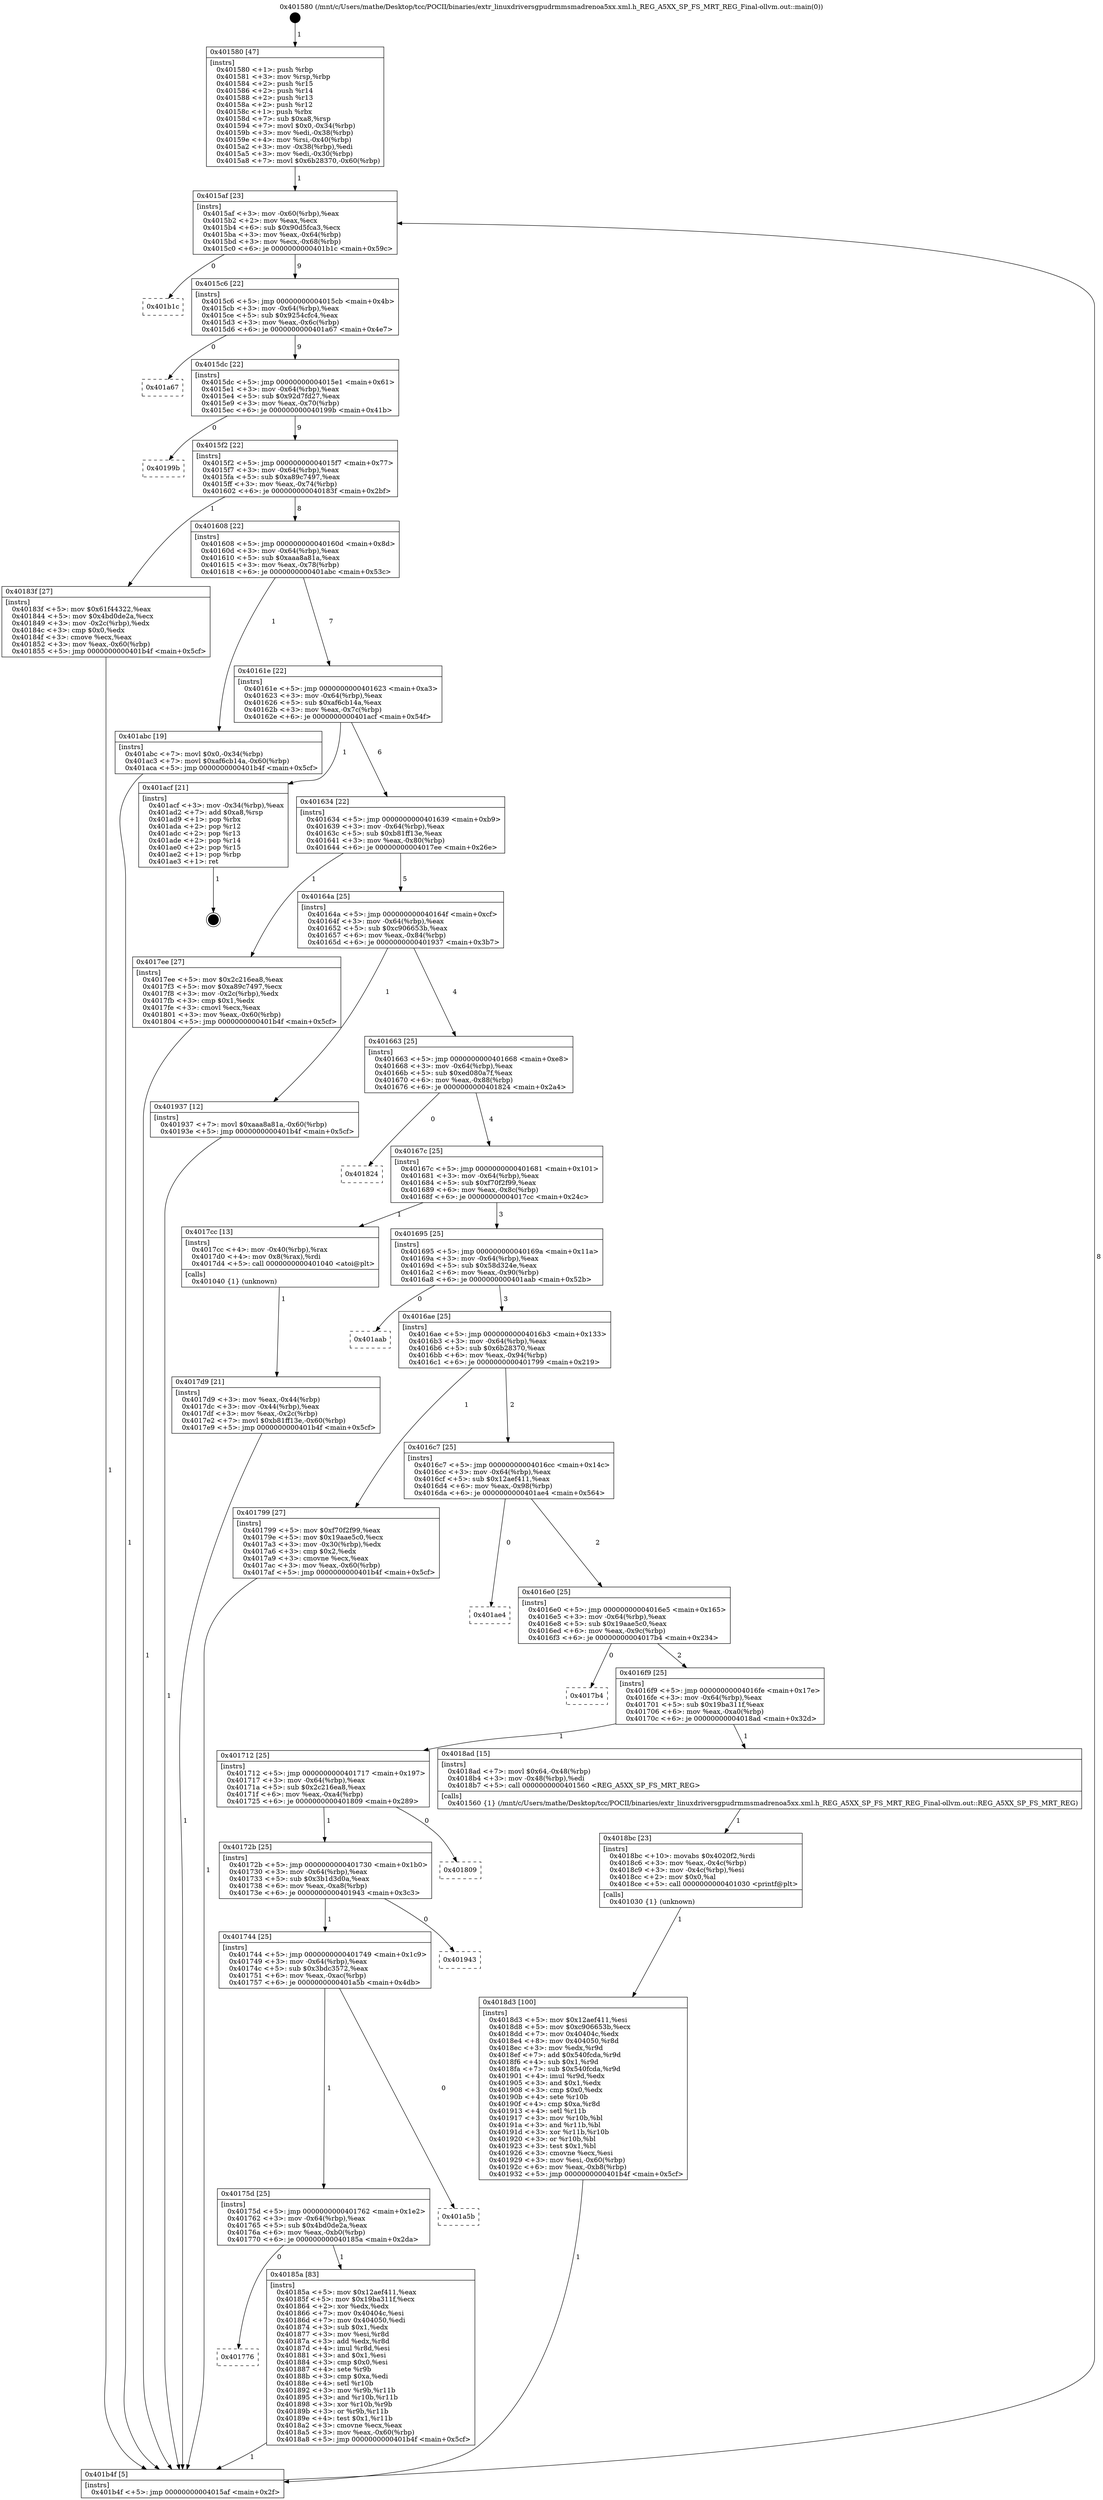 digraph "0x401580" {
  label = "0x401580 (/mnt/c/Users/mathe/Desktop/tcc/POCII/binaries/extr_linuxdriversgpudrmmsmadrenoa5xx.xml.h_REG_A5XX_SP_FS_MRT_REG_Final-ollvm.out::main(0))"
  labelloc = "t"
  node[shape=record]

  Entry [label="",width=0.3,height=0.3,shape=circle,fillcolor=black,style=filled]
  "0x4015af" [label="{
     0x4015af [23]\l
     | [instrs]\l
     &nbsp;&nbsp;0x4015af \<+3\>: mov -0x60(%rbp),%eax\l
     &nbsp;&nbsp;0x4015b2 \<+2\>: mov %eax,%ecx\l
     &nbsp;&nbsp;0x4015b4 \<+6\>: sub $0x90d5fca3,%ecx\l
     &nbsp;&nbsp;0x4015ba \<+3\>: mov %eax,-0x64(%rbp)\l
     &nbsp;&nbsp;0x4015bd \<+3\>: mov %ecx,-0x68(%rbp)\l
     &nbsp;&nbsp;0x4015c0 \<+6\>: je 0000000000401b1c \<main+0x59c\>\l
  }"]
  "0x401b1c" [label="{
     0x401b1c\l
  }", style=dashed]
  "0x4015c6" [label="{
     0x4015c6 [22]\l
     | [instrs]\l
     &nbsp;&nbsp;0x4015c6 \<+5\>: jmp 00000000004015cb \<main+0x4b\>\l
     &nbsp;&nbsp;0x4015cb \<+3\>: mov -0x64(%rbp),%eax\l
     &nbsp;&nbsp;0x4015ce \<+5\>: sub $0x9254cfc4,%eax\l
     &nbsp;&nbsp;0x4015d3 \<+3\>: mov %eax,-0x6c(%rbp)\l
     &nbsp;&nbsp;0x4015d6 \<+6\>: je 0000000000401a67 \<main+0x4e7\>\l
  }"]
  Exit [label="",width=0.3,height=0.3,shape=circle,fillcolor=black,style=filled,peripheries=2]
  "0x401a67" [label="{
     0x401a67\l
  }", style=dashed]
  "0x4015dc" [label="{
     0x4015dc [22]\l
     | [instrs]\l
     &nbsp;&nbsp;0x4015dc \<+5\>: jmp 00000000004015e1 \<main+0x61\>\l
     &nbsp;&nbsp;0x4015e1 \<+3\>: mov -0x64(%rbp),%eax\l
     &nbsp;&nbsp;0x4015e4 \<+5\>: sub $0x92d7fd27,%eax\l
     &nbsp;&nbsp;0x4015e9 \<+3\>: mov %eax,-0x70(%rbp)\l
     &nbsp;&nbsp;0x4015ec \<+6\>: je 000000000040199b \<main+0x41b\>\l
  }"]
  "0x4018d3" [label="{
     0x4018d3 [100]\l
     | [instrs]\l
     &nbsp;&nbsp;0x4018d3 \<+5\>: mov $0x12aef411,%esi\l
     &nbsp;&nbsp;0x4018d8 \<+5\>: mov $0xc906653b,%ecx\l
     &nbsp;&nbsp;0x4018dd \<+7\>: mov 0x40404c,%edx\l
     &nbsp;&nbsp;0x4018e4 \<+8\>: mov 0x404050,%r8d\l
     &nbsp;&nbsp;0x4018ec \<+3\>: mov %edx,%r9d\l
     &nbsp;&nbsp;0x4018ef \<+7\>: add $0x540fcda,%r9d\l
     &nbsp;&nbsp;0x4018f6 \<+4\>: sub $0x1,%r9d\l
     &nbsp;&nbsp;0x4018fa \<+7\>: sub $0x540fcda,%r9d\l
     &nbsp;&nbsp;0x401901 \<+4\>: imul %r9d,%edx\l
     &nbsp;&nbsp;0x401905 \<+3\>: and $0x1,%edx\l
     &nbsp;&nbsp;0x401908 \<+3\>: cmp $0x0,%edx\l
     &nbsp;&nbsp;0x40190b \<+4\>: sete %r10b\l
     &nbsp;&nbsp;0x40190f \<+4\>: cmp $0xa,%r8d\l
     &nbsp;&nbsp;0x401913 \<+4\>: setl %r11b\l
     &nbsp;&nbsp;0x401917 \<+3\>: mov %r10b,%bl\l
     &nbsp;&nbsp;0x40191a \<+3\>: and %r11b,%bl\l
     &nbsp;&nbsp;0x40191d \<+3\>: xor %r11b,%r10b\l
     &nbsp;&nbsp;0x401920 \<+3\>: or %r10b,%bl\l
     &nbsp;&nbsp;0x401923 \<+3\>: test $0x1,%bl\l
     &nbsp;&nbsp;0x401926 \<+3\>: cmovne %ecx,%esi\l
     &nbsp;&nbsp;0x401929 \<+3\>: mov %esi,-0x60(%rbp)\l
     &nbsp;&nbsp;0x40192c \<+6\>: mov %eax,-0xb8(%rbp)\l
     &nbsp;&nbsp;0x401932 \<+5\>: jmp 0000000000401b4f \<main+0x5cf\>\l
  }"]
  "0x40199b" [label="{
     0x40199b\l
  }", style=dashed]
  "0x4015f2" [label="{
     0x4015f2 [22]\l
     | [instrs]\l
     &nbsp;&nbsp;0x4015f2 \<+5\>: jmp 00000000004015f7 \<main+0x77\>\l
     &nbsp;&nbsp;0x4015f7 \<+3\>: mov -0x64(%rbp),%eax\l
     &nbsp;&nbsp;0x4015fa \<+5\>: sub $0xa89c7497,%eax\l
     &nbsp;&nbsp;0x4015ff \<+3\>: mov %eax,-0x74(%rbp)\l
     &nbsp;&nbsp;0x401602 \<+6\>: je 000000000040183f \<main+0x2bf\>\l
  }"]
  "0x4018bc" [label="{
     0x4018bc [23]\l
     | [instrs]\l
     &nbsp;&nbsp;0x4018bc \<+10\>: movabs $0x4020f2,%rdi\l
     &nbsp;&nbsp;0x4018c6 \<+3\>: mov %eax,-0x4c(%rbp)\l
     &nbsp;&nbsp;0x4018c9 \<+3\>: mov -0x4c(%rbp),%esi\l
     &nbsp;&nbsp;0x4018cc \<+2\>: mov $0x0,%al\l
     &nbsp;&nbsp;0x4018ce \<+5\>: call 0000000000401030 \<printf@plt\>\l
     | [calls]\l
     &nbsp;&nbsp;0x401030 \{1\} (unknown)\l
  }"]
  "0x40183f" [label="{
     0x40183f [27]\l
     | [instrs]\l
     &nbsp;&nbsp;0x40183f \<+5\>: mov $0x61f44322,%eax\l
     &nbsp;&nbsp;0x401844 \<+5\>: mov $0x4bd0de2a,%ecx\l
     &nbsp;&nbsp;0x401849 \<+3\>: mov -0x2c(%rbp),%edx\l
     &nbsp;&nbsp;0x40184c \<+3\>: cmp $0x0,%edx\l
     &nbsp;&nbsp;0x40184f \<+3\>: cmove %ecx,%eax\l
     &nbsp;&nbsp;0x401852 \<+3\>: mov %eax,-0x60(%rbp)\l
     &nbsp;&nbsp;0x401855 \<+5\>: jmp 0000000000401b4f \<main+0x5cf\>\l
  }"]
  "0x401608" [label="{
     0x401608 [22]\l
     | [instrs]\l
     &nbsp;&nbsp;0x401608 \<+5\>: jmp 000000000040160d \<main+0x8d\>\l
     &nbsp;&nbsp;0x40160d \<+3\>: mov -0x64(%rbp),%eax\l
     &nbsp;&nbsp;0x401610 \<+5\>: sub $0xaaa8a81a,%eax\l
     &nbsp;&nbsp;0x401615 \<+3\>: mov %eax,-0x78(%rbp)\l
     &nbsp;&nbsp;0x401618 \<+6\>: je 0000000000401abc \<main+0x53c\>\l
  }"]
  "0x401776" [label="{
     0x401776\l
  }", style=dashed]
  "0x401abc" [label="{
     0x401abc [19]\l
     | [instrs]\l
     &nbsp;&nbsp;0x401abc \<+7\>: movl $0x0,-0x34(%rbp)\l
     &nbsp;&nbsp;0x401ac3 \<+7\>: movl $0xaf6cb14a,-0x60(%rbp)\l
     &nbsp;&nbsp;0x401aca \<+5\>: jmp 0000000000401b4f \<main+0x5cf\>\l
  }"]
  "0x40161e" [label="{
     0x40161e [22]\l
     | [instrs]\l
     &nbsp;&nbsp;0x40161e \<+5\>: jmp 0000000000401623 \<main+0xa3\>\l
     &nbsp;&nbsp;0x401623 \<+3\>: mov -0x64(%rbp),%eax\l
     &nbsp;&nbsp;0x401626 \<+5\>: sub $0xaf6cb14a,%eax\l
     &nbsp;&nbsp;0x40162b \<+3\>: mov %eax,-0x7c(%rbp)\l
     &nbsp;&nbsp;0x40162e \<+6\>: je 0000000000401acf \<main+0x54f\>\l
  }"]
  "0x40185a" [label="{
     0x40185a [83]\l
     | [instrs]\l
     &nbsp;&nbsp;0x40185a \<+5\>: mov $0x12aef411,%eax\l
     &nbsp;&nbsp;0x40185f \<+5\>: mov $0x19ba311f,%ecx\l
     &nbsp;&nbsp;0x401864 \<+2\>: xor %edx,%edx\l
     &nbsp;&nbsp;0x401866 \<+7\>: mov 0x40404c,%esi\l
     &nbsp;&nbsp;0x40186d \<+7\>: mov 0x404050,%edi\l
     &nbsp;&nbsp;0x401874 \<+3\>: sub $0x1,%edx\l
     &nbsp;&nbsp;0x401877 \<+3\>: mov %esi,%r8d\l
     &nbsp;&nbsp;0x40187a \<+3\>: add %edx,%r8d\l
     &nbsp;&nbsp;0x40187d \<+4\>: imul %r8d,%esi\l
     &nbsp;&nbsp;0x401881 \<+3\>: and $0x1,%esi\l
     &nbsp;&nbsp;0x401884 \<+3\>: cmp $0x0,%esi\l
     &nbsp;&nbsp;0x401887 \<+4\>: sete %r9b\l
     &nbsp;&nbsp;0x40188b \<+3\>: cmp $0xa,%edi\l
     &nbsp;&nbsp;0x40188e \<+4\>: setl %r10b\l
     &nbsp;&nbsp;0x401892 \<+3\>: mov %r9b,%r11b\l
     &nbsp;&nbsp;0x401895 \<+3\>: and %r10b,%r11b\l
     &nbsp;&nbsp;0x401898 \<+3\>: xor %r10b,%r9b\l
     &nbsp;&nbsp;0x40189b \<+3\>: or %r9b,%r11b\l
     &nbsp;&nbsp;0x40189e \<+4\>: test $0x1,%r11b\l
     &nbsp;&nbsp;0x4018a2 \<+3\>: cmovne %ecx,%eax\l
     &nbsp;&nbsp;0x4018a5 \<+3\>: mov %eax,-0x60(%rbp)\l
     &nbsp;&nbsp;0x4018a8 \<+5\>: jmp 0000000000401b4f \<main+0x5cf\>\l
  }"]
  "0x401acf" [label="{
     0x401acf [21]\l
     | [instrs]\l
     &nbsp;&nbsp;0x401acf \<+3\>: mov -0x34(%rbp),%eax\l
     &nbsp;&nbsp;0x401ad2 \<+7\>: add $0xa8,%rsp\l
     &nbsp;&nbsp;0x401ad9 \<+1\>: pop %rbx\l
     &nbsp;&nbsp;0x401ada \<+2\>: pop %r12\l
     &nbsp;&nbsp;0x401adc \<+2\>: pop %r13\l
     &nbsp;&nbsp;0x401ade \<+2\>: pop %r14\l
     &nbsp;&nbsp;0x401ae0 \<+2\>: pop %r15\l
     &nbsp;&nbsp;0x401ae2 \<+1\>: pop %rbp\l
     &nbsp;&nbsp;0x401ae3 \<+1\>: ret\l
  }"]
  "0x401634" [label="{
     0x401634 [22]\l
     | [instrs]\l
     &nbsp;&nbsp;0x401634 \<+5\>: jmp 0000000000401639 \<main+0xb9\>\l
     &nbsp;&nbsp;0x401639 \<+3\>: mov -0x64(%rbp),%eax\l
     &nbsp;&nbsp;0x40163c \<+5\>: sub $0xb81ff13e,%eax\l
     &nbsp;&nbsp;0x401641 \<+3\>: mov %eax,-0x80(%rbp)\l
     &nbsp;&nbsp;0x401644 \<+6\>: je 00000000004017ee \<main+0x26e\>\l
  }"]
  "0x40175d" [label="{
     0x40175d [25]\l
     | [instrs]\l
     &nbsp;&nbsp;0x40175d \<+5\>: jmp 0000000000401762 \<main+0x1e2\>\l
     &nbsp;&nbsp;0x401762 \<+3\>: mov -0x64(%rbp),%eax\l
     &nbsp;&nbsp;0x401765 \<+5\>: sub $0x4bd0de2a,%eax\l
     &nbsp;&nbsp;0x40176a \<+6\>: mov %eax,-0xb0(%rbp)\l
     &nbsp;&nbsp;0x401770 \<+6\>: je 000000000040185a \<main+0x2da\>\l
  }"]
  "0x4017ee" [label="{
     0x4017ee [27]\l
     | [instrs]\l
     &nbsp;&nbsp;0x4017ee \<+5\>: mov $0x2c216ea8,%eax\l
     &nbsp;&nbsp;0x4017f3 \<+5\>: mov $0xa89c7497,%ecx\l
     &nbsp;&nbsp;0x4017f8 \<+3\>: mov -0x2c(%rbp),%edx\l
     &nbsp;&nbsp;0x4017fb \<+3\>: cmp $0x1,%edx\l
     &nbsp;&nbsp;0x4017fe \<+3\>: cmovl %ecx,%eax\l
     &nbsp;&nbsp;0x401801 \<+3\>: mov %eax,-0x60(%rbp)\l
     &nbsp;&nbsp;0x401804 \<+5\>: jmp 0000000000401b4f \<main+0x5cf\>\l
  }"]
  "0x40164a" [label="{
     0x40164a [25]\l
     | [instrs]\l
     &nbsp;&nbsp;0x40164a \<+5\>: jmp 000000000040164f \<main+0xcf\>\l
     &nbsp;&nbsp;0x40164f \<+3\>: mov -0x64(%rbp),%eax\l
     &nbsp;&nbsp;0x401652 \<+5\>: sub $0xc906653b,%eax\l
     &nbsp;&nbsp;0x401657 \<+6\>: mov %eax,-0x84(%rbp)\l
     &nbsp;&nbsp;0x40165d \<+6\>: je 0000000000401937 \<main+0x3b7\>\l
  }"]
  "0x401a5b" [label="{
     0x401a5b\l
  }", style=dashed]
  "0x401937" [label="{
     0x401937 [12]\l
     | [instrs]\l
     &nbsp;&nbsp;0x401937 \<+7\>: movl $0xaaa8a81a,-0x60(%rbp)\l
     &nbsp;&nbsp;0x40193e \<+5\>: jmp 0000000000401b4f \<main+0x5cf\>\l
  }"]
  "0x401663" [label="{
     0x401663 [25]\l
     | [instrs]\l
     &nbsp;&nbsp;0x401663 \<+5\>: jmp 0000000000401668 \<main+0xe8\>\l
     &nbsp;&nbsp;0x401668 \<+3\>: mov -0x64(%rbp),%eax\l
     &nbsp;&nbsp;0x40166b \<+5\>: sub $0xed080a7f,%eax\l
     &nbsp;&nbsp;0x401670 \<+6\>: mov %eax,-0x88(%rbp)\l
     &nbsp;&nbsp;0x401676 \<+6\>: je 0000000000401824 \<main+0x2a4\>\l
  }"]
  "0x401744" [label="{
     0x401744 [25]\l
     | [instrs]\l
     &nbsp;&nbsp;0x401744 \<+5\>: jmp 0000000000401749 \<main+0x1c9\>\l
     &nbsp;&nbsp;0x401749 \<+3\>: mov -0x64(%rbp),%eax\l
     &nbsp;&nbsp;0x40174c \<+5\>: sub $0x3bdc3572,%eax\l
     &nbsp;&nbsp;0x401751 \<+6\>: mov %eax,-0xac(%rbp)\l
     &nbsp;&nbsp;0x401757 \<+6\>: je 0000000000401a5b \<main+0x4db\>\l
  }"]
  "0x401824" [label="{
     0x401824\l
  }", style=dashed]
  "0x40167c" [label="{
     0x40167c [25]\l
     | [instrs]\l
     &nbsp;&nbsp;0x40167c \<+5\>: jmp 0000000000401681 \<main+0x101\>\l
     &nbsp;&nbsp;0x401681 \<+3\>: mov -0x64(%rbp),%eax\l
     &nbsp;&nbsp;0x401684 \<+5\>: sub $0xf70f2f99,%eax\l
     &nbsp;&nbsp;0x401689 \<+6\>: mov %eax,-0x8c(%rbp)\l
     &nbsp;&nbsp;0x40168f \<+6\>: je 00000000004017cc \<main+0x24c\>\l
  }"]
  "0x401943" [label="{
     0x401943\l
  }", style=dashed]
  "0x4017cc" [label="{
     0x4017cc [13]\l
     | [instrs]\l
     &nbsp;&nbsp;0x4017cc \<+4\>: mov -0x40(%rbp),%rax\l
     &nbsp;&nbsp;0x4017d0 \<+4\>: mov 0x8(%rax),%rdi\l
     &nbsp;&nbsp;0x4017d4 \<+5\>: call 0000000000401040 \<atoi@plt\>\l
     | [calls]\l
     &nbsp;&nbsp;0x401040 \{1\} (unknown)\l
  }"]
  "0x401695" [label="{
     0x401695 [25]\l
     | [instrs]\l
     &nbsp;&nbsp;0x401695 \<+5\>: jmp 000000000040169a \<main+0x11a\>\l
     &nbsp;&nbsp;0x40169a \<+3\>: mov -0x64(%rbp),%eax\l
     &nbsp;&nbsp;0x40169d \<+5\>: sub $0x58d324e,%eax\l
     &nbsp;&nbsp;0x4016a2 \<+6\>: mov %eax,-0x90(%rbp)\l
     &nbsp;&nbsp;0x4016a8 \<+6\>: je 0000000000401aab \<main+0x52b\>\l
  }"]
  "0x40172b" [label="{
     0x40172b [25]\l
     | [instrs]\l
     &nbsp;&nbsp;0x40172b \<+5\>: jmp 0000000000401730 \<main+0x1b0\>\l
     &nbsp;&nbsp;0x401730 \<+3\>: mov -0x64(%rbp),%eax\l
     &nbsp;&nbsp;0x401733 \<+5\>: sub $0x3b1d3d0a,%eax\l
     &nbsp;&nbsp;0x401738 \<+6\>: mov %eax,-0xa8(%rbp)\l
     &nbsp;&nbsp;0x40173e \<+6\>: je 0000000000401943 \<main+0x3c3\>\l
  }"]
  "0x401aab" [label="{
     0x401aab\l
  }", style=dashed]
  "0x4016ae" [label="{
     0x4016ae [25]\l
     | [instrs]\l
     &nbsp;&nbsp;0x4016ae \<+5\>: jmp 00000000004016b3 \<main+0x133\>\l
     &nbsp;&nbsp;0x4016b3 \<+3\>: mov -0x64(%rbp),%eax\l
     &nbsp;&nbsp;0x4016b6 \<+5\>: sub $0x6b28370,%eax\l
     &nbsp;&nbsp;0x4016bb \<+6\>: mov %eax,-0x94(%rbp)\l
     &nbsp;&nbsp;0x4016c1 \<+6\>: je 0000000000401799 \<main+0x219\>\l
  }"]
  "0x401809" [label="{
     0x401809\l
  }", style=dashed]
  "0x401799" [label="{
     0x401799 [27]\l
     | [instrs]\l
     &nbsp;&nbsp;0x401799 \<+5\>: mov $0xf70f2f99,%eax\l
     &nbsp;&nbsp;0x40179e \<+5\>: mov $0x19aae5c0,%ecx\l
     &nbsp;&nbsp;0x4017a3 \<+3\>: mov -0x30(%rbp),%edx\l
     &nbsp;&nbsp;0x4017a6 \<+3\>: cmp $0x2,%edx\l
     &nbsp;&nbsp;0x4017a9 \<+3\>: cmovne %ecx,%eax\l
     &nbsp;&nbsp;0x4017ac \<+3\>: mov %eax,-0x60(%rbp)\l
     &nbsp;&nbsp;0x4017af \<+5\>: jmp 0000000000401b4f \<main+0x5cf\>\l
  }"]
  "0x4016c7" [label="{
     0x4016c7 [25]\l
     | [instrs]\l
     &nbsp;&nbsp;0x4016c7 \<+5\>: jmp 00000000004016cc \<main+0x14c\>\l
     &nbsp;&nbsp;0x4016cc \<+3\>: mov -0x64(%rbp),%eax\l
     &nbsp;&nbsp;0x4016cf \<+5\>: sub $0x12aef411,%eax\l
     &nbsp;&nbsp;0x4016d4 \<+6\>: mov %eax,-0x98(%rbp)\l
     &nbsp;&nbsp;0x4016da \<+6\>: je 0000000000401ae4 \<main+0x564\>\l
  }"]
  "0x401b4f" [label="{
     0x401b4f [5]\l
     | [instrs]\l
     &nbsp;&nbsp;0x401b4f \<+5\>: jmp 00000000004015af \<main+0x2f\>\l
  }"]
  "0x401580" [label="{
     0x401580 [47]\l
     | [instrs]\l
     &nbsp;&nbsp;0x401580 \<+1\>: push %rbp\l
     &nbsp;&nbsp;0x401581 \<+3\>: mov %rsp,%rbp\l
     &nbsp;&nbsp;0x401584 \<+2\>: push %r15\l
     &nbsp;&nbsp;0x401586 \<+2\>: push %r14\l
     &nbsp;&nbsp;0x401588 \<+2\>: push %r13\l
     &nbsp;&nbsp;0x40158a \<+2\>: push %r12\l
     &nbsp;&nbsp;0x40158c \<+1\>: push %rbx\l
     &nbsp;&nbsp;0x40158d \<+7\>: sub $0xa8,%rsp\l
     &nbsp;&nbsp;0x401594 \<+7\>: movl $0x0,-0x34(%rbp)\l
     &nbsp;&nbsp;0x40159b \<+3\>: mov %edi,-0x38(%rbp)\l
     &nbsp;&nbsp;0x40159e \<+4\>: mov %rsi,-0x40(%rbp)\l
     &nbsp;&nbsp;0x4015a2 \<+3\>: mov -0x38(%rbp),%edi\l
     &nbsp;&nbsp;0x4015a5 \<+3\>: mov %edi,-0x30(%rbp)\l
     &nbsp;&nbsp;0x4015a8 \<+7\>: movl $0x6b28370,-0x60(%rbp)\l
  }"]
  "0x4017d9" [label="{
     0x4017d9 [21]\l
     | [instrs]\l
     &nbsp;&nbsp;0x4017d9 \<+3\>: mov %eax,-0x44(%rbp)\l
     &nbsp;&nbsp;0x4017dc \<+3\>: mov -0x44(%rbp),%eax\l
     &nbsp;&nbsp;0x4017df \<+3\>: mov %eax,-0x2c(%rbp)\l
     &nbsp;&nbsp;0x4017e2 \<+7\>: movl $0xb81ff13e,-0x60(%rbp)\l
     &nbsp;&nbsp;0x4017e9 \<+5\>: jmp 0000000000401b4f \<main+0x5cf\>\l
  }"]
  "0x401712" [label="{
     0x401712 [25]\l
     | [instrs]\l
     &nbsp;&nbsp;0x401712 \<+5\>: jmp 0000000000401717 \<main+0x197\>\l
     &nbsp;&nbsp;0x401717 \<+3\>: mov -0x64(%rbp),%eax\l
     &nbsp;&nbsp;0x40171a \<+5\>: sub $0x2c216ea8,%eax\l
     &nbsp;&nbsp;0x40171f \<+6\>: mov %eax,-0xa4(%rbp)\l
     &nbsp;&nbsp;0x401725 \<+6\>: je 0000000000401809 \<main+0x289\>\l
  }"]
  "0x401ae4" [label="{
     0x401ae4\l
  }", style=dashed]
  "0x4016e0" [label="{
     0x4016e0 [25]\l
     | [instrs]\l
     &nbsp;&nbsp;0x4016e0 \<+5\>: jmp 00000000004016e5 \<main+0x165\>\l
     &nbsp;&nbsp;0x4016e5 \<+3\>: mov -0x64(%rbp),%eax\l
     &nbsp;&nbsp;0x4016e8 \<+5\>: sub $0x19aae5c0,%eax\l
     &nbsp;&nbsp;0x4016ed \<+6\>: mov %eax,-0x9c(%rbp)\l
     &nbsp;&nbsp;0x4016f3 \<+6\>: je 00000000004017b4 \<main+0x234\>\l
  }"]
  "0x4018ad" [label="{
     0x4018ad [15]\l
     | [instrs]\l
     &nbsp;&nbsp;0x4018ad \<+7\>: movl $0x64,-0x48(%rbp)\l
     &nbsp;&nbsp;0x4018b4 \<+3\>: mov -0x48(%rbp),%edi\l
     &nbsp;&nbsp;0x4018b7 \<+5\>: call 0000000000401560 \<REG_A5XX_SP_FS_MRT_REG\>\l
     | [calls]\l
     &nbsp;&nbsp;0x401560 \{1\} (/mnt/c/Users/mathe/Desktop/tcc/POCII/binaries/extr_linuxdriversgpudrmmsmadrenoa5xx.xml.h_REG_A5XX_SP_FS_MRT_REG_Final-ollvm.out::REG_A5XX_SP_FS_MRT_REG)\l
  }"]
  "0x4017b4" [label="{
     0x4017b4\l
  }", style=dashed]
  "0x4016f9" [label="{
     0x4016f9 [25]\l
     | [instrs]\l
     &nbsp;&nbsp;0x4016f9 \<+5\>: jmp 00000000004016fe \<main+0x17e\>\l
     &nbsp;&nbsp;0x4016fe \<+3\>: mov -0x64(%rbp),%eax\l
     &nbsp;&nbsp;0x401701 \<+5\>: sub $0x19ba311f,%eax\l
     &nbsp;&nbsp;0x401706 \<+6\>: mov %eax,-0xa0(%rbp)\l
     &nbsp;&nbsp;0x40170c \<+6\>: je 00000000004018ad \<main+0x32d\>\l
  }"]
  Entry -> "0x401580" [label=" 1"]
  "0x4015af" -> "0x401b1c" [label=" 0"]
  "0x4015af" -> "0x4015c6" [label=" 9"]
  "0x401acf" -> Exit [label=" 1"]
  "0x4015c6" -> "0x401a67" [label=" 0"]
  "0x4015c6" -> "0x4015dc" [label=" 9"]
  "0x401abc" -> "0x401b4f" [label=" 1"]
  "0x4015dc" -> "0x40199b" [label=" 0"]
  "0x4015dc" -> "0x4015f2" [label=" 9"]
  "0x401937" -> "0x401b4f" [label=" 1"]
  "0x4015f2" -> "0x40183f" [label=" 1"]
  "0x4015f2" -> "0x401608" [label=" 8"]
  "0x4018d3" -> "0x401b4f" [label=" 1"]
  "0x401608" -> "0x401abc" [label=" 1"]
  "0x401608" -> "0x40161e" [label=" 7"]
  "0x4018bc" -> "0x4018d3" [label=" 1"]
  "0x40161e" -> "0x401acf" [label=" 1"]
  "0x40161e" -> "0x401634" [label=" 6"]
  "0x4018ad" -> "0x4018bc" [label=" 1"]
  "0x401634" -> "0x4017ee" [label=" 1"]
  "0x401634" -> "0x40164a" [label=" 5"]
  "0x40175d" -> "0x401776" [label=" 0"]
  "0x40164a" -> "0x401937" [label=" 1"]
  "0x40164a" -> "0x401663" [label=" 4"]
  "0x40175d" -> "0x40185a" [label=" 1"]
  "0x401663" -> "0x401824" [label=" 0"]
  "0x401663" -> "0x40167c" [label=" 4"]
  "0x401744" -> "0x40175d" [label=" 1"]
  "0x40167c" -> "0x4017cc" [label=" 1"]
  "0x40167c" -> "0x401695" [label=" 3"]
  "0x401744" -> "0x401a5b" [label=" 0"]
  "0x401695" -> "0x401aab" [label=" 0"]
  "0x401695" -> "0x4016ae" [label=" 3"]
  "0x40172b" -> "0x401744" [label=" 1"]
  "0x4016ae" -> "0x401799" [label=" 1"]
  "0x4016ae" -> "0x4016c7" [label=" 2"]
  "0x401799" -> "0x401b4f" [label=" 1"]
  "0x401580" -> "0x4015af" [label=" 1"]
  "0x401b4f" -> "0x4015af" [label=" 8"]
  "0x4017cc" -> "0x4017d9" [label=" 1"]
  "0x4017d9" -> "0x401b4f" [label=" 1"]
  "0x4017ee" -> "0x401b4f" [label=" 1"]
  "0x40183f" -> "0x401b4f" [label=" 1"]
  "0x40172b" -> "0x401943" [label=" 0"]
  "0x4016c7" -> "0x401ae4" [label=" 0"]
  "0x4016c7" -> "0x4016e0" [label=" 2"]
  "0x401712" -> "0x40172b" [label=" 1"]
  "0x4016e0" -> "0x4017b4" [label=" 0"]
  "0x4016e0" -> "0x4016f9" [label=" 2"]
  "0x401712" -> "0x401809" [label=" 0"]
  "0x4016f9" -> "0x4018ad" [label=" 1"]
  "0x4016f9" -> "0x401712" [label=" 1"]
  "0x40185a" -> "0x401b4f" [label=" 1"]
}
